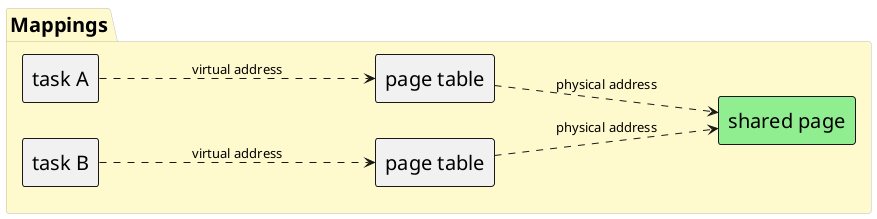 @startuml
scale 1/1
left to right direction
skinparam Component {
    FontSize 20
    BorderThickness 1
}
skinparam ComponentStyle rectangle
skinparam Package {
    FontSize 20
    BorderThickness 0
}

package "Mappings" as p1 #LemonChiffon {
    component "task A" as a1
    component "task B" as b1
    component "page table" as pt1
    component "page table" as pt2
    component "shared page" as sp1 #LightGreen

    [a1]....>[pt1] : virtual address
    [b1]....>[pt2] : virtual address
    [pt1]...>[sp1] : physical address
    [pt2]...>[sp1] : physical address
}

@enduml